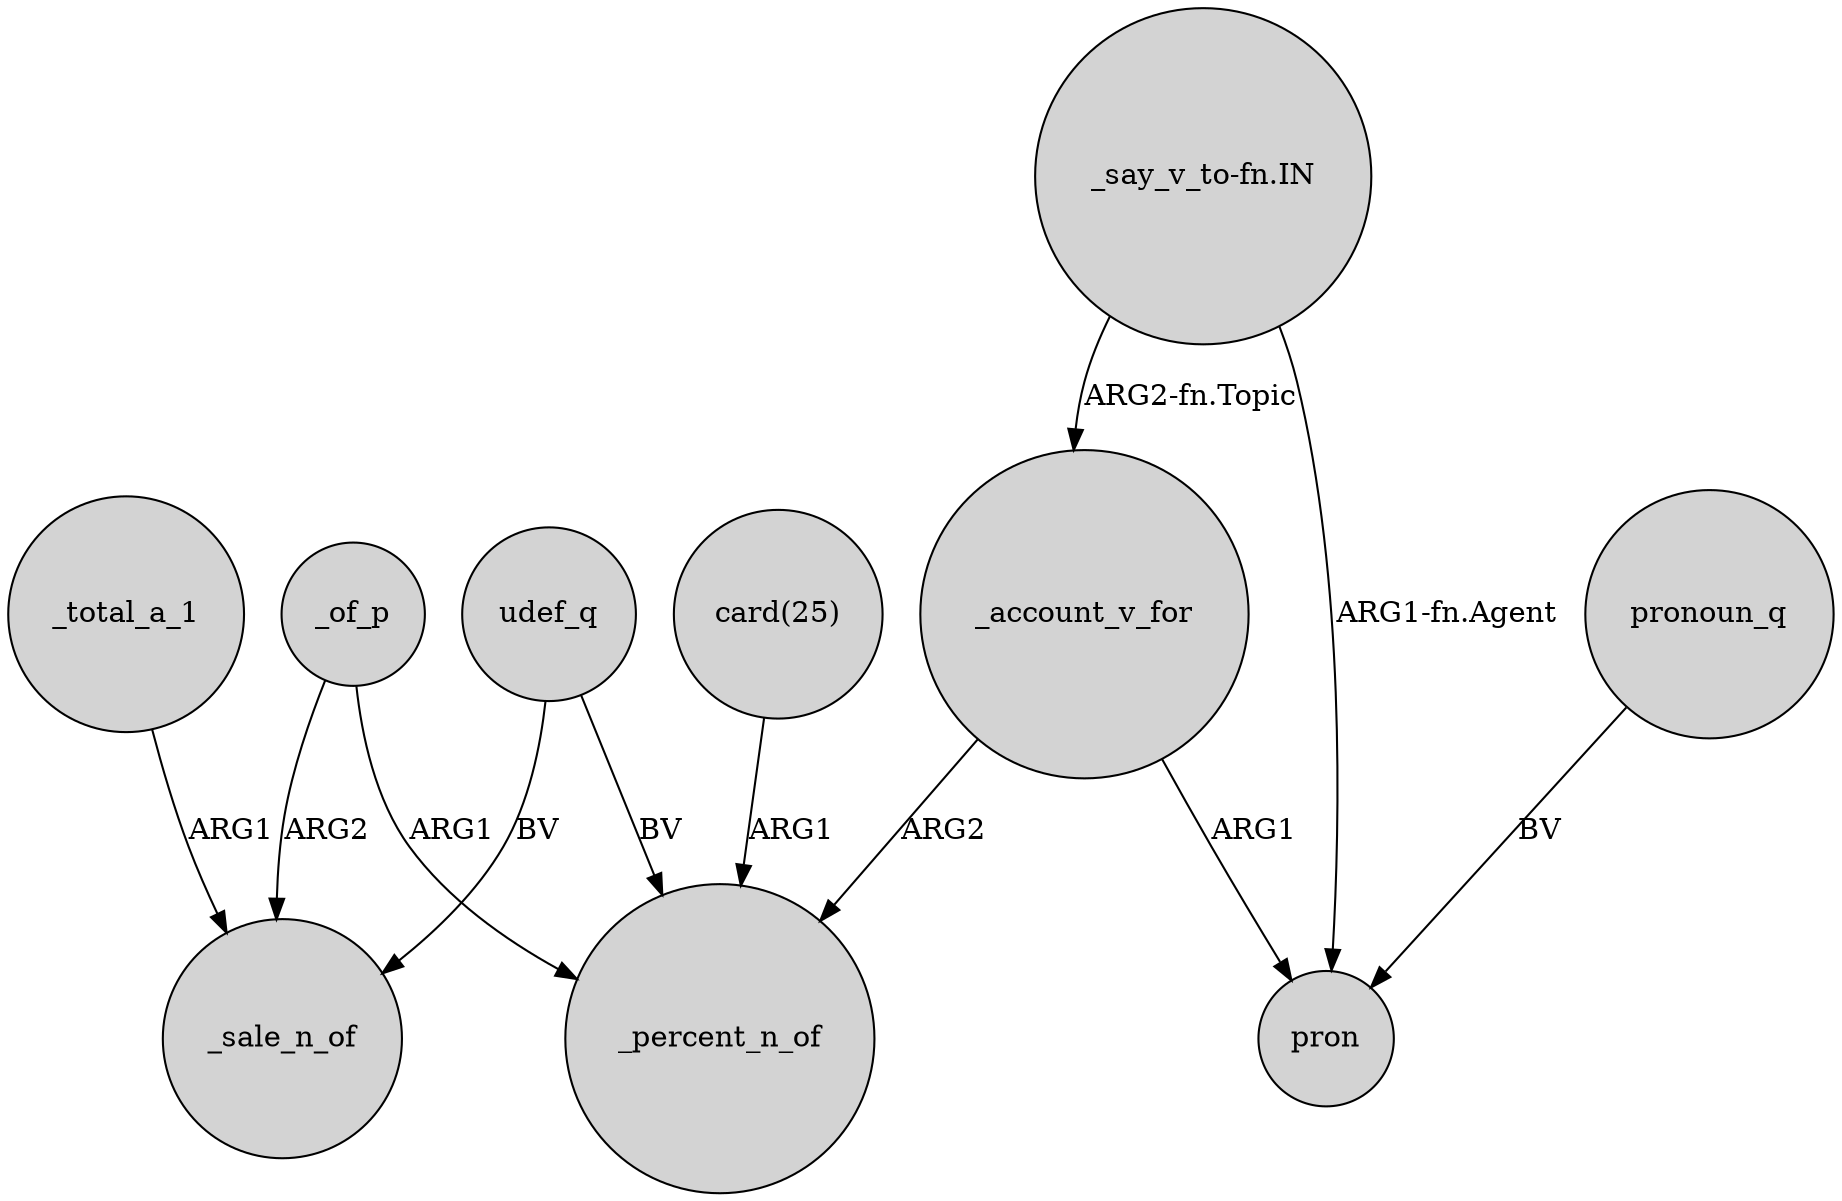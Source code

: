 digraph {
	node [shape=circle style=filled]
	_total_a_1 -> _sale_n_of [label=ARG1]
	_account_v_for -> pron [label=ARG1]
	udef_q -> _percent_n_of [label=BV]
	"_say_v_to-fn.IN" -> _account_v_for [label="ARG2-fn.Topic"]
	_account_v_for -> _percent_n_of [label=ARG2]
	"card(25)" -> _percent_n_of [label=ARG1]
	_of_p -> _sale_n_of [label=ARG2]
	_of_p -> _percent_n_of [label=ARG1]
	udef_q -> _sale_n_of [label=BV]
	"_say_v_to-fn.IN" -> pron [label="ARG1-fn.Agent"]
	pronoun_q -> pron [label=BV]
}
